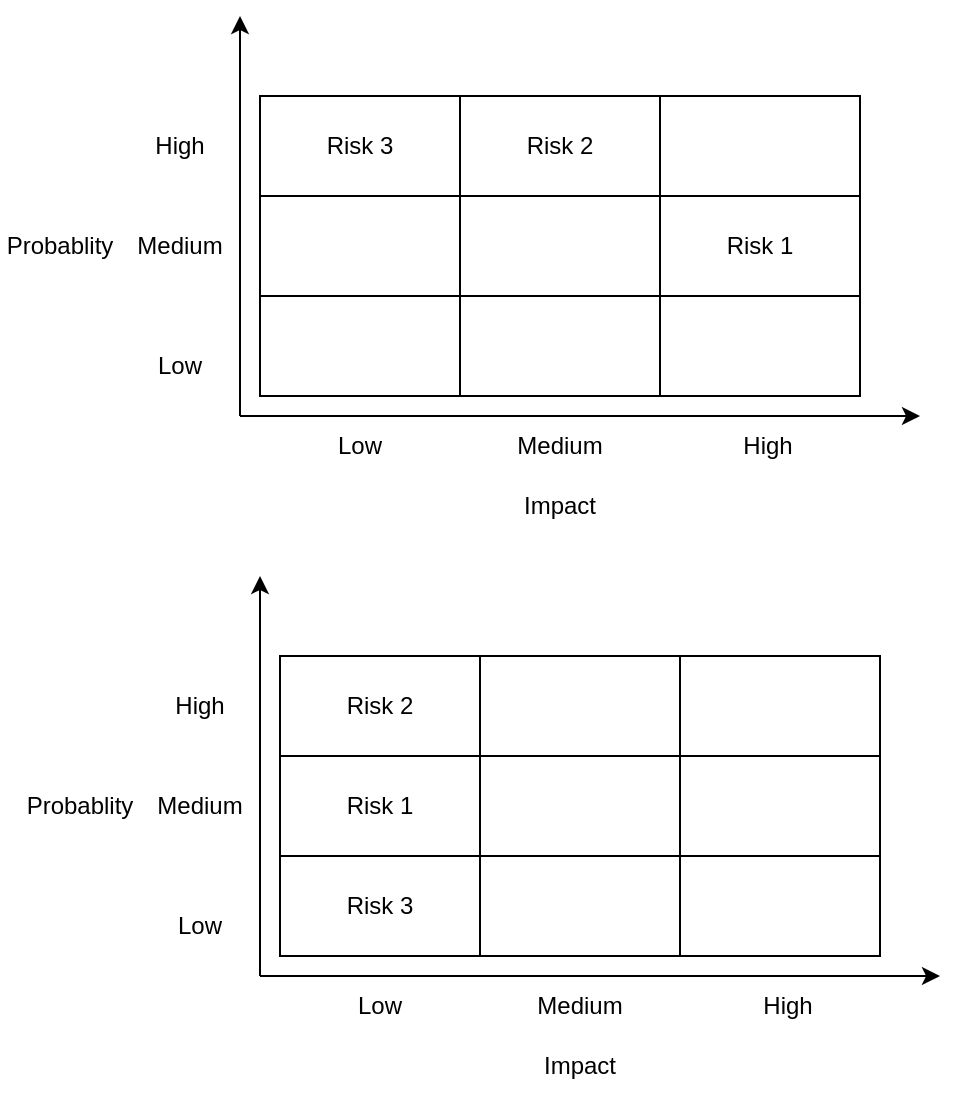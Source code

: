 <mxfile version="16.4.0" type="device"><diagram id="ZuuUcILfRr83C0dUCbkn" name="Page-1"><mxGraphModel dx="1018" dy="685" grid="0" gridSize="10" guides="1" tooltips="1" connect="1" arrows="1" fold="1" page="1" pageScale="1" pageWidth="827" pageHeight="1169" math="0" shadow="0"><root><mxCell id="0"/><mxCell id="1" parent="0"/><mxCell id="_JlE6y65jDcgeKUx2O-L-1" value="" style="rounded=0;whiteSpace=wrap;html=1;" parent="1" vertex="1"><mxGeometry x="190" y="200" width="100" height="50" as="geometry"/></mxCell><mxCell id="_JlE6y65jDcgeKUx2O-L-2" value="" style="rounded=0;whiteSpace=wrap;html=1;" parent="1" vertex="1"><mxGeometry x="290" y="200" width="100" height="50" as="geometry"/></mxCell><mxCell id="_JlE6y65jDcgeKUx2O-L-3" value="" style="rounded=0;whiteSpace=wrap;html=1;" parent="1" vertex="1"><mxGeometry x="390" y="200" width="100" height="50" as="geometry"/></mxCell><mxCell id="_JlE6y65jDcgeKUx2O-L-4" value="" style="rounded=0;whiteSpace=wrap;html=1;" parent="1" vertex="1"><mxGeometry x="190" y="250" width="100" height="50" as="geometry"/></mxCell><mxCell id="_JlE6y65jDcgeKUx2O-L-5" value="" style="rounded=0;whiteSpace=wrap;html=1;" parent="1" vertex="1"><mxGeometry x="290" y="250" width="100" height="50" as="geometry"/></mxCell><mxCell id="_JlE6y65jDcgeKUx2O-L-6" value="" style="rounded=0;whiteSpace=wrap;html=1;" parent="1" vertex="1"><mxGeometry x="390" y="250" width="100" height="50" as="geometry"/></mxCell><mxCell id="_JlE6y65jDcgeKUx2O-L-7" value="" style="rounded=0;whiteSpace=wrap;html=1;" parent="1" vertex="1"><mxGeometry x="190" y="300" width="100" height="50" as="geometry"/></mxCell><mxCell id="_JlE6y65jDcgeKUx2O-L-8" value="" style="rounded=0;whiteSpace=wrap;html=1;" parent="1" vertex="1"><mxGeometry x="290" y="300" width="100" height="50" as="geometry"/></mxCell><mxCell id="_JlE6y65jDcgeKUx2O-L-9" value="" style="rounded=0;whiteSpace=wrap;html=1;" parent="1" vertex="1"><mxGeometry x="390" y="300" width="100" height="50" as="geometry"/></mxCell><mxCell id="_JlE6y65jDcgeKUx2O-L-10" value="" style="endArrow=classic;html=1;rounded=0;" parent="1" edge="1"><mxGeometry width="50" height="50" relative="1" as="geometry"><mxPoint x="180" y="360" as="sourcePoint"/><mxPoint x="520" y="360" as="targetPoint"/></mxGeometry></mxCell><mxCell id="_JlE6y65jDcgeKUx2O-L-11" value="" style="endArrow=classic;html=1;rounded=0;" parent="1" edge="1"><mxGeometry width="50" height="50" relative="1" as="geometry"><mxPoint x="180" y="360" as="sourcePoint"/><mxPoint x="180" y="160" as="targetPoint"/></mxGeometry></mxCell><mxCell id="_JlE6y65jDcgeKUx2O-L-12" value="Impact" style="text;html=1;strokeColor=none;fillColor=none;align=center;verticalAlign=middle;whiteSpace=wrap;rounded=0;" parent="1" vertex="1"><mxGeometry x="310" y="390" width="60" height="30" as="geometry"/></mxCell><mxCell id="_JlE6y65jDcgeKUx2O-L-13" value="Low" style="text;html=1;strokeColor=none;fillColor=none;align=center;verticalAlign=middle;whiteSpace=wrap;rounded=0;" parent="1" vertex="1"><mxGeometry x="210" y="360" width="60" height="30" as="geometry"/></mxCell><mxCell id="_JlE6y65jDcgeKUx2O-L-14" value="Medium" style="text;html=1;strokeColor=none;fillColor=none;align=center;verticalAlign=middle;whiteSpace=wrap;rounded=0;" parent="1" vertex="1"><mxGeometry x="310" y="360" width="60" height="30" as="geometry"/></mxCell><mxCell id="_JlE6y65jDcgeKUx2O-L-15" value="High" style="text;html=1;strokeColor=none;fillColor=none;align=center;verticalAlign=middle;whiteSpace=wrap;rounded=0;" parent="1" vertex="1"><mxGeometry x="414" y="360" width="60" height="30" as="geometry"/></mxCell><mxCell id="_JlE6y65jDcgeKUx2O-L-16" value="Low" style="text;html=1;strokeColor=none;fillColor=none;align=center;verticalAlign=middle;whiteSpace=wrap;rounded=0;" parent="1" vertex="1"><mxGeometry x="120" y="320" width="60" height="30" as="geometry"/></mxCell><mxCell id="_JlE6y65jDcgeKUx2O-L-17" value="Medium" style="text;html=1;strokeColor=none;fillColor=none;align=center;verticalAlign=middle;whiteSpace=wrap;rounded=0;" parent="1" vertex="1"><mxGeometry x="120" y="260" width="60" height="30" as="geometry"/></mxCell><mxCell id="_JlE6y65jDcgeKUx2O-L-18" value="High" style="text;html=1;strokeColor=none;fillColor=none;align=center;verticalAlign=middle;whiteSpace=wrap;rounded=0;" parent="1" vertex="1"><mxGeometry x="120" y="210" width="60" height="30" as="geometry"/></mxCell><mxCell id="_JlE6y65jDcgeKUx2O-L-19" value="Probablity" style="text;html=1;strokeColor=none;fillColor=none;align=center;verticalAlign=middle;whiteSpace=wrap;rounded=0;" parent="1" vertex="1"><mxGeometry x="60" y="260" width="60" height="30" as="geometry"/></mxCell><mxCell id="_JlE6y65jDcgeKUx2O-L-20" value="" style="rounded=0;whiteSpace=wrap;html=1;" parent="1" vertex="1"><mxGeometry x="200" y="480" width="100" height="50" as="geometry"/></mxCell><mxCell id="_JlE6y65jDcgeKUx2O-L-21" value="" style="rounded=0;whiteSpace=wrap;html=1;" parent="1" vertex="1"><mxGeometry x="300" y="480" width="100" height="50" as="geometry"/></mxCell><mxCell id="_JlE6y65jDcgeKUx2O-L-22" value="" style="rounded=0;whiteSpace=wrap;html=1;" parent="1" vertex="1"><mxGeometry x="400" y="480" width="100" height="50" as="geometry"/></mxCell><mxCell id="_JlE6y65jDcgeKUx2O-L-23" value="" style="rounded=0;whiteSpace=wrap;html=1;" parent="1" vertex="1"><mxGeometry x="200" y="530" width="100" height="50" as="geometry"/></mxCell><mxCell id="_JlE6y65jDcgeKUx2O-L-24" value="" style="rounded=0;whiteSpace=wrap;html=1;" parent="1" vertex="1"><mxGeometry x="300" y="530" width="100" height="50" as="geometry"/></mxCell><mxCell id="_JlE6y65jDcgeKUx2O-L-25" value="" style="rounded=0;whiteSpace=wrap;html=1;" parent="1" vertex="1"><mxGeometry x="400" y="530" width="100" height="50" as="geometry"/></mxCell><mxCell id="_JlE6y65jDcgeKUx2O-L-26" value="" style="rounded=0;whiteSpace=wrap;html=1;" parent="1" vertex="1"><mxGeometry x="200" y="580" width="100" height="50" as="geometry"/></mxCell><mxCell id="_JlE6y65jDcgeKUx2O-L-27" value="" style="rounded=0;whiteSpace=wrap;html=1;" parent="1" vertex="1"><mxGeometry x="300" y="580" width="100" height="50" as="geometry"/></mxCell><mxCell id="_JlE6y65jDcgeKUx2O-L-28" value="" style="rounded=0;whiteSpace=wrap;html=1;" parent="1" vertex="1"><mxGeometry x="400" y="580" width="100" height="50" as="geometry"/></mxCell><mxCell id="_JlE6y65jDcgeKUx2O-L-29" value="" style="endArrow=classic;html=1;rounded=0;" parent="1" edge="1"><mxGeometry width="50" height="50" relative="1" as="geometry"><mxPoint x="190" y="640" as="sourcePoint"/><mxPoint x="530" y="640" as="targetPoint"/></mxGeometry></mxCell><mxCell id="_JlE6y65jDcgeKUx2O-L-30" value="" style="endArrow=classic;html=1;rounded=0;" parent="1" edge="1"><mxGeometry width="50" height="50" relative="1" as="geometry"><mxPoint x="190" y="640" as="sourcePoint"/><mxPoint x="190" y="440" as="targetPoint"/></mxGeometry></mxCell><mxCell id="_JlE6y65jDcgeKUx2O-L-31" value="Impact" style="text;html=1;strokeColor=none;fillColor=none;align=center;verticalAlign=middle;whiteSpace=wrap;rounded=0;" parent="1" vertex="1"><mxGeometry x="320" y="670" width="60" height="30" as="geometry"/></mxCell><mxCell id="_JlE6y65jDcgeKUx2O-L-32" value="Low" style="text;html=1;strokeColor=none;fillColor=none;align=center;verticalAlign=middle;whiteSpace=wrap;rounded=0;" parent="1" vertex="1"><mxGeometry x="220" y="640" width="60" height="30" as="geometry"/></mxCell><mxCell id="_JlE6y65jDcgeKUx2O-L-33" value="Medium" style="text;html=1;strokeColor=none;fillColor=none;align=center;verticalAlign=middle;whiteSpace=wrap;rounded=0;" parent="1" vertex="1"><mxGeometry x="320" y="640" width="60" height="30" as="geometry"/></mxCell><mxCell id="_JlE6y65jDcgeKUx2O-L-34" value="High" style="text;html=1;strokeColor=none;fillColor=none;align=center;verticalAlign=middle;whiteSpace=wrap;rounded=0;" parent="1" vertex="1"><mxGeometry x="424" y="640" width="60" height="30" as="geometry"/></mxCell><mxCell id="_JlE6y65jDcgeKUx2O-L-35" value="Low" style="text;html=1;strokeColor=none;fillColor=none;align=center;verticalAlign=middle;whiteSpace=wrap;rounded=0;" parent="1" vertex="1"><mxGeometry x="130" y="600" width="60" height="30" as="geometry"/></mxCell><mxCell id="_JlE6y65jDcgeKUx2O-L-36" value="Medium" style="text;html=1;strokeColor=none;fillColor=none;align=center;verticalAlign=middle;whiteSpace=wrap;rounded=0;" parent="1" vertex="1"><mxGeometry x="130" y="540" width="60" height="30" as="geometry"/></mxCell><mxCell id="_JlE6y65jDcgeKUx2O-L-37" value="High" style="text;html=1;strokeColor=none;fillColor=none;align=center;verticalAlign=middle;whiteSpace=wrap;rounded=0;" parent="1" vertex="1"><mxGeometry x="130" y="490" width="60" height="30" as="geometry"/></mxCell><mxCell id="_JlE6y65jDcgeKUx2O-L-38" value="Probablity" style="text;html=1;strokeColor=none;fillColor=none;align=center;verticalAlign=middle;whiteSpace=wrap;rounded=0;" parent="1" vertex="1"><mxGeometry x="70" y="540" width="60" height="30" as="geometry"/></mxCell><mxCell id="_JlE6y65jDcgeKUx2O-L-39" value="Risk 1" style="text;html=1;strokeColor=none;fillColor=none;align=center;verticalAlign=middle;whiteSpace=wrap;rounded=0;" parent="1" vertex="1"><mxGeometry x="410" y="260" width="60" height="30" as="geometry"/></mxCell><mxCell id="_JlE6y65jDcgeKUx2O-L-40" value="Risk 2" style="text;html=1;strokeColor=none;fillColor=none;align=center;verticalAlign=middle;whiteSpace=wrap;rounded=0;" parent="1" vertex="1"><mxGeometry x="310" y="210" width="60" height="30" as="geometry"/></mxCell><mxCell id="_JlE6y65jDcgeKUx2O-L-41" value="Risk 3" style="text;html=1;strokeColor=none;fillColor=none;align=center;verticalAlign=middle;whiteSpace=wrap;rounded=0;" parent="1" vertex="1"><mxGeometry x="210" y="210" width="60" height="30" as="geometry"/></mxCell><mxCell id="_JlE6y65jDcgeKUx2O-L-42" value="Risk 1" style="text;html=1;strokeColor=none;fillColor=none;align=center;verticalAlign=middle;whiteSpace=wrap;rounded=0;" parent="1" vertex="1"><mxGeometry x="220" y="540" width="60" height="30" as="geometry"/></mxCell><mxCell id="_JlE6y65jDcgeKUx2O-L-43" value="Risk 2" style="text;html=1;strokeColor=none;fillColor=none;align=center;verticalAlign=middle;whiteSpace=wrap;rounded=0;" parent="1" vertex="1"><mxGeometry x="220" y="490" width="60" height="30" as="geometry"/></mxCell><mxCell id="_JlE6y65jDcgeKUx2O-L-44" value="Risk 3" style="text;html=1;strokeColor=none;fillColor=none;align=center;verticalAlign=middle;whiteSpace=wrap;rounded=0;" parent="1" vertex="1"><mxGeometry x="220" y="590" width="60" height="30" as="geometry"/></mxCell></root></mxGraphModel></diagram></mxfile>